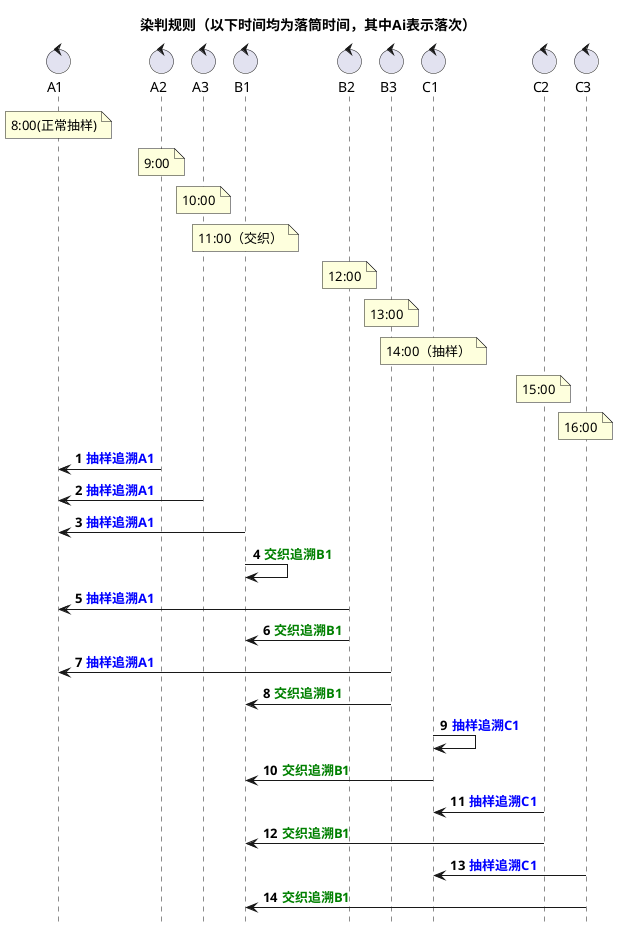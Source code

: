 @startuml
autonumber
hide footbox
title 染判规则（以下时间均为落筒时间，其中Ai表示落次）
control A1
control A2
control A3
control B1
control B2
control B3
control C1
control C2
control C3
note over A1: 8:00(正常抽样)
note over A2: 9:00
note over A3: 10:00
note over B1: 11:00（交织）
note over B2: 12:00
note over B3: 13:00
note over C1: 14:00（抽样）
note over C2: 15:00
note over C3: 16:00
A2 ->A1: <font color=blue><b>抽样追溯A1
A3->A1:<font color=blue><b>抽样追溯A1
B1->A1:<font color=blue><b>抽样追溯A1
B1->B1:<font color=green><b>交织追溯B1
B2->A1:<font color=blue><b>抽样追溯A1
B2->B1:<font color=green><b>交织追溯B1
B3->A1:<font color=blue><b>抽样追溯A1
B3->B1:<font color=green><b>交织追溯B1
C1->C1:<font color=blue><b>抽样追溯C1
C1->B1:<font color=green><b>交织追溯B1
C2->C1:<font color=blue><b>抽样追溯C1
C2->B1:<font color=green><b>交织追溯B1
C3->C1:<font color=blue><b>抽样追溯C1
C3->B1:<font color=green><b>交织追溯B1
@enduml